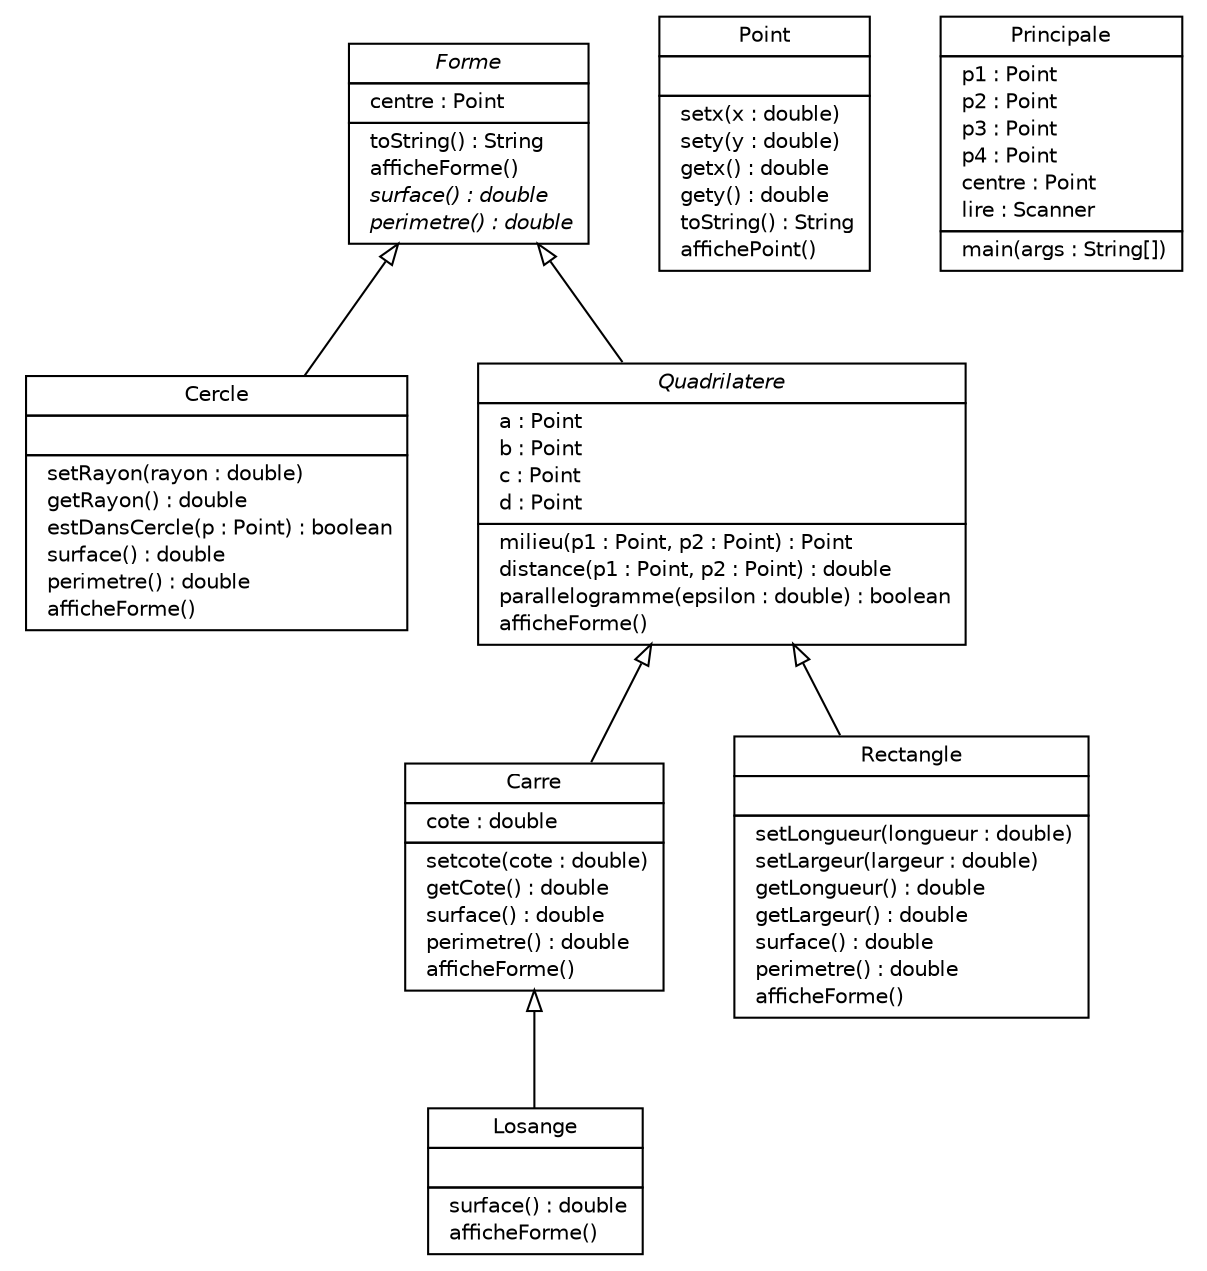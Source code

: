 #!/usr/local/bin/dot
#
# Class diagram 
# Generated by UMLGraph version R5_6 (http://www.umlgraph.org/)
#

digraph G {
	edge [fontname="Helvetica",fontsize=10,labelfontname="Helvetica",labelfontsize=10];
	node [fontname="Helvetica",fontsize=10,shape=plaintext];
	nodesep=0.25;
	ranksep=0.5;
	// Carre
	c0 [label=<<table title="Carre" border="0" cellborder="1" cellspacing="0" cellpadding="2" port="p">
		<tr><td><table border="0" cellspacing="0" cellpadding="1">
<tr><td align="center" balign="center"> Carre </td></tr>
		</table></td></tr>
		<tr><td><table border="0" cellspacing="0" cellpadding="1">
<tr><td align="left" balign="left">  cote : double </td></tr>
		</table></td></tr>
		<tr><td><table border="0" cellspacing="0" cellpadding="1">
<tr><td align="left" balign="left">  setcote(cote : double) </td></tr>
<tr><td align="left" balign="left">  getCote() : double </td></tr>
<tr><td align="left" balign="left">  surface() : double </td></tr>
<tr><td align="left" balign="left">  perimetre() : double </td></tr>
<tr><td align="left" balign="left">  afficheForme() </td></tr>
		</table></td></tr>
		</table>>, URL="null", fontname="Helvetica", fontcolor="black", fontsize=10.0];
	// Cercle
	c1 [label=<<table title="Cercle" border="0" cellborder="1" cellspacing="0" cellpadding="2" port="p">
		<tr><td><table border="0" cellspacing="0" cellpadding="1">
<tr><td align="center" balign="center"> Cercle </td></tr>
		</table></td></tr>
		<tr><td><table border="0" cellspacing="0" cellpadding="1">
<tr><td align="left" balign="left">  </td></tr>
		</table></td></tr>
		<tr><td><table border="0" cellspacing="0" cellpadding="1">
<tr><td align="left" balign="left">  setRayon(rayon : double) </td></tr>
<tr><td align="left" balign="left">  getRayon() : double </td></tr>
<tr><td align="left" balign="left">  estDansCercle(p : Point) : boolean </td></tr>
<tr><td align="left" balign="left">  surface() : double </td></tr>
<tr><td align="left" balign="left">  perimetre() : double </td></tr>
<tr><td align="left" balign="left">  afficheForme() </td></tr>
		</table></td></tr>
		</table>>, URL="null", fontname="Helvetica", fontcolor="black", fontsize=10.0];
	// Forme
	c2 [label=<<table title="Forme" border="0" cellborder="1" cellspacing="0" cellpadding="2" port="p">
		<tr><td><table border="0" cellspacing="0" cellpadding="1">
<tr><td align="center" balign="center"><font face="Helvetica-Oblique"> Forme </font></td></tr>
		</table></td></tr>
		<tr><td><table border="0" cellspacing="0" cellpadding="1">
<tr><td align="left" balign="left">  centre : Point </td></tr>
		</table></td></tr>
		<tr><td><table border="0" cellspacing="0" cellpadding="1">
<tr><td align="left" balign="left">  toString() : String </td></tr>
<tr><td align="left" balign="left">  afficheForme() </td></tr>
<tr><td align="left" balign="left"><font face="Helvetica-Oblique" point-size="10.0">  surface() : double </font></td></tr>
<tr><td align="left" balign="left"><font face="Helvetica-Oblique" point-size="10.0">  perimetre() : double </font></td></tr>
		</table></td></tr>
		</table>>, URL="null", fontname="Helvetica", fontcolor="black", fontsize=10.0];
	// Losange
	c3 [label=<<table title="Losange" border="0" cellborder="1" cellspacing="0" cellpadding="2" port="p">
		<tr><td><table border="0" cellspacing="0" cellpadding="1">
<tr><td align="center" balign="center"> Losange </td></tr>
		</table></td></tr>
		<tr><td><table border="0" cellspacing="0" cellpadding="1">
<tr><td align="left" balign="left">  </td></tr>
		</table></td></tr>
		<tr><td><table border="0" cellspacing="0" cellpadding="1">
<tr><td align="left" balign="left">  surface() : double </td></tr>
<tr><td align="left" balign="left">  afficheForme() </td></tr>
		</table></td></tr>
		</table>>, URL="null", fontname="Helvetica", fontcolor="black", fontsize=10.0];
	// Point
	c4 [label=<<table title="Point" border="0" cellborder="1" cellspacing="0" cellpadding="2" port="p">
		<tr><td><table border="0" cellspacing="0" cellpadding="1">
<tr><td align="center" balign="center"> Point </td></tr>
		</table></td></tr>
		<tr><td><table border="0" cellspacing="0" cellpadding="1">
<tr><td align="left" balign="left">  </td></tr>
		</table></td></tr>
		<tr><td><table border="0" cellspacing="0" cellpadding="1">
<tr><td align="left" balign="left">  setx(x : double) </td></tr>
<tr><td align="left" balign="left">  sety(y : double) </td></tr>
<tr><td align="left" balign="left">  getx() : double </td></tr>
<tr><td align="left" balign="left">  gety() : double </td></tr>
<tr><td align="left" balign="left">  toString() : String </td></tr>
<tr><td align="left" balign="left">  affichePoint() </td></tr>
		</table></td></tr>
		</table>>, URL="null", fontname="Helvetica", fontcolor="black", fontsize=10.0];
	// Principale
	c5 [label=<<table title="Principale" border="0" cellborder="1" cellspacing="0" cellpadding="2" port="p">
		<tr><td><table border="0" cellspacing="0" cellpadding="1">
<tr><td align="center" balign="center"> Principale </td></tr>
		</table></td></tr>
		<tr><td><table border="0" cellspacing="0" cellpadding="1">
<tr><td align="left" balign="left">  p1 : Point </td></tr>
<tr><td align="left" balign="left">  p2 : Point </td></tr>
<tr><td align="left" balign="left">  p3 : Point </td></tr>
<tr><td align="left" balign="left">  p4 : Point </td></tr>
<tr><td align="left" balign="left">  centre : Point </td></tr>
<tr><td align="left" balign="left">  lire : Scanner </td></tr>
		</table></td></tr>
		<tr><td><table border="0" cellspacing="0" cellpadding="1">
<tr><td align="left" balign="left">  main(args : String[]) </td></tr>
		</table></td></tr>
		</table>>, URL="null", fontname="Helvetica", fontcolor="black", fontsize=10.0];
	// Quadrilatere
	c6 [label=<<table title="Quadrilatere" border="0" cellborder="1" cellspacing="0" cellpadding="2" port="p">
		<tr><td><table border="0" cellspacing="0" cellpadding="1">
<tr><td align="center" balign="center"><font face="Helvetica-Oblique"> Quadrilatere </font></td></tr>
		</table></td></tr>
		<tr><td><table border="0" cellspacing="0" cellpadding="1">
<tr><td align="left" balign="left">  a : Point </td></tr>
<tr><td align="left" balign="left">  b : Point </td></tr>
<tr><td align="left" balign="left">  c : Point </td></tr>
<tr><td align="left" balign="left">  d : Point </td></tr>
		</table></td></tr>
		<tr><td><table border="0" cellspacing="0" cellpadding="1">
<tr><td align="left" balign="left">  milieu(p1 : Point, p2 : Point) : Point </td></tr>
<tr><td align="left" balign="left">  distance(p1 : Point, p2 : Point) : double </td></tr>
<tr><td align="left" balign="left">  parallelogramme(epsilon : double) : boolean </td></tr>
<tr><td align="left" balign="left">  afficheForme() </td></tr>
		</table></td></tr>
		</table>>, URL="null", fontname="Helvetica", fontcolor="black", fontsize=10.0];
	// Rectangle
	c7 [label=<<table title="Rectangle" border="0" cellborder="1" cellspacing="0" cellpadding="2" port="p">
		<tr><td><table border="0" cellspacing="0" cellpadding="1">
<tr><td align="center" balign="center"> Rectangle </td></tr>
		</table></td></tr>
		<tr><td><table border="0" cellspacing="0" cellpadding="1">
<tr><td align="left" balign="left">  </td></tr>
		</table></td></tr>
		<tr><td><table border="0" cellspacing="0" cellpadding="1">
<tr><td align="left" balign="left">  setLongueur(longueur : double) </td></tr>
<tr><td align="left" balign="left">  setLargeur(largeur : double) </td></tr>
<tr><td align="left" balign="left">  getLongueur() : double </td></tr>
<tr><td align="left" balign="left">  getLargeur() : double </td></tr>
<tr><td align="left" balign="left">  surface() : double </td></tr>
<tr><td align="left" balign="left">  perimetre() : double </td></tr>
<tr><td align="left" balign="left">  afficheForme() </td></tr>
		</table></td></tr>
		</table>>, URL="null", fontname="Helvetica", fontcolor="black", fontsize=10.0];
	//Carre extends Quadrilatere
	c6:p -> c0:p [dir=back,arrowtail=empty];
	//Cercle extends Forme
	c2:p -> c1:p [dir=back,arrowtail=empty];
	//Losange extends Carre
	c0:p -> c3:p [dir=back,arrowtail=empty];
	//Quadrilatere extends Forme
	c2:p -> c6:p [dir=back,arrowtail=empty];
	//Rectangle extends Quadrilatere
	c6:p -> c7:p [dir=back,arrowtail=empty];
}

